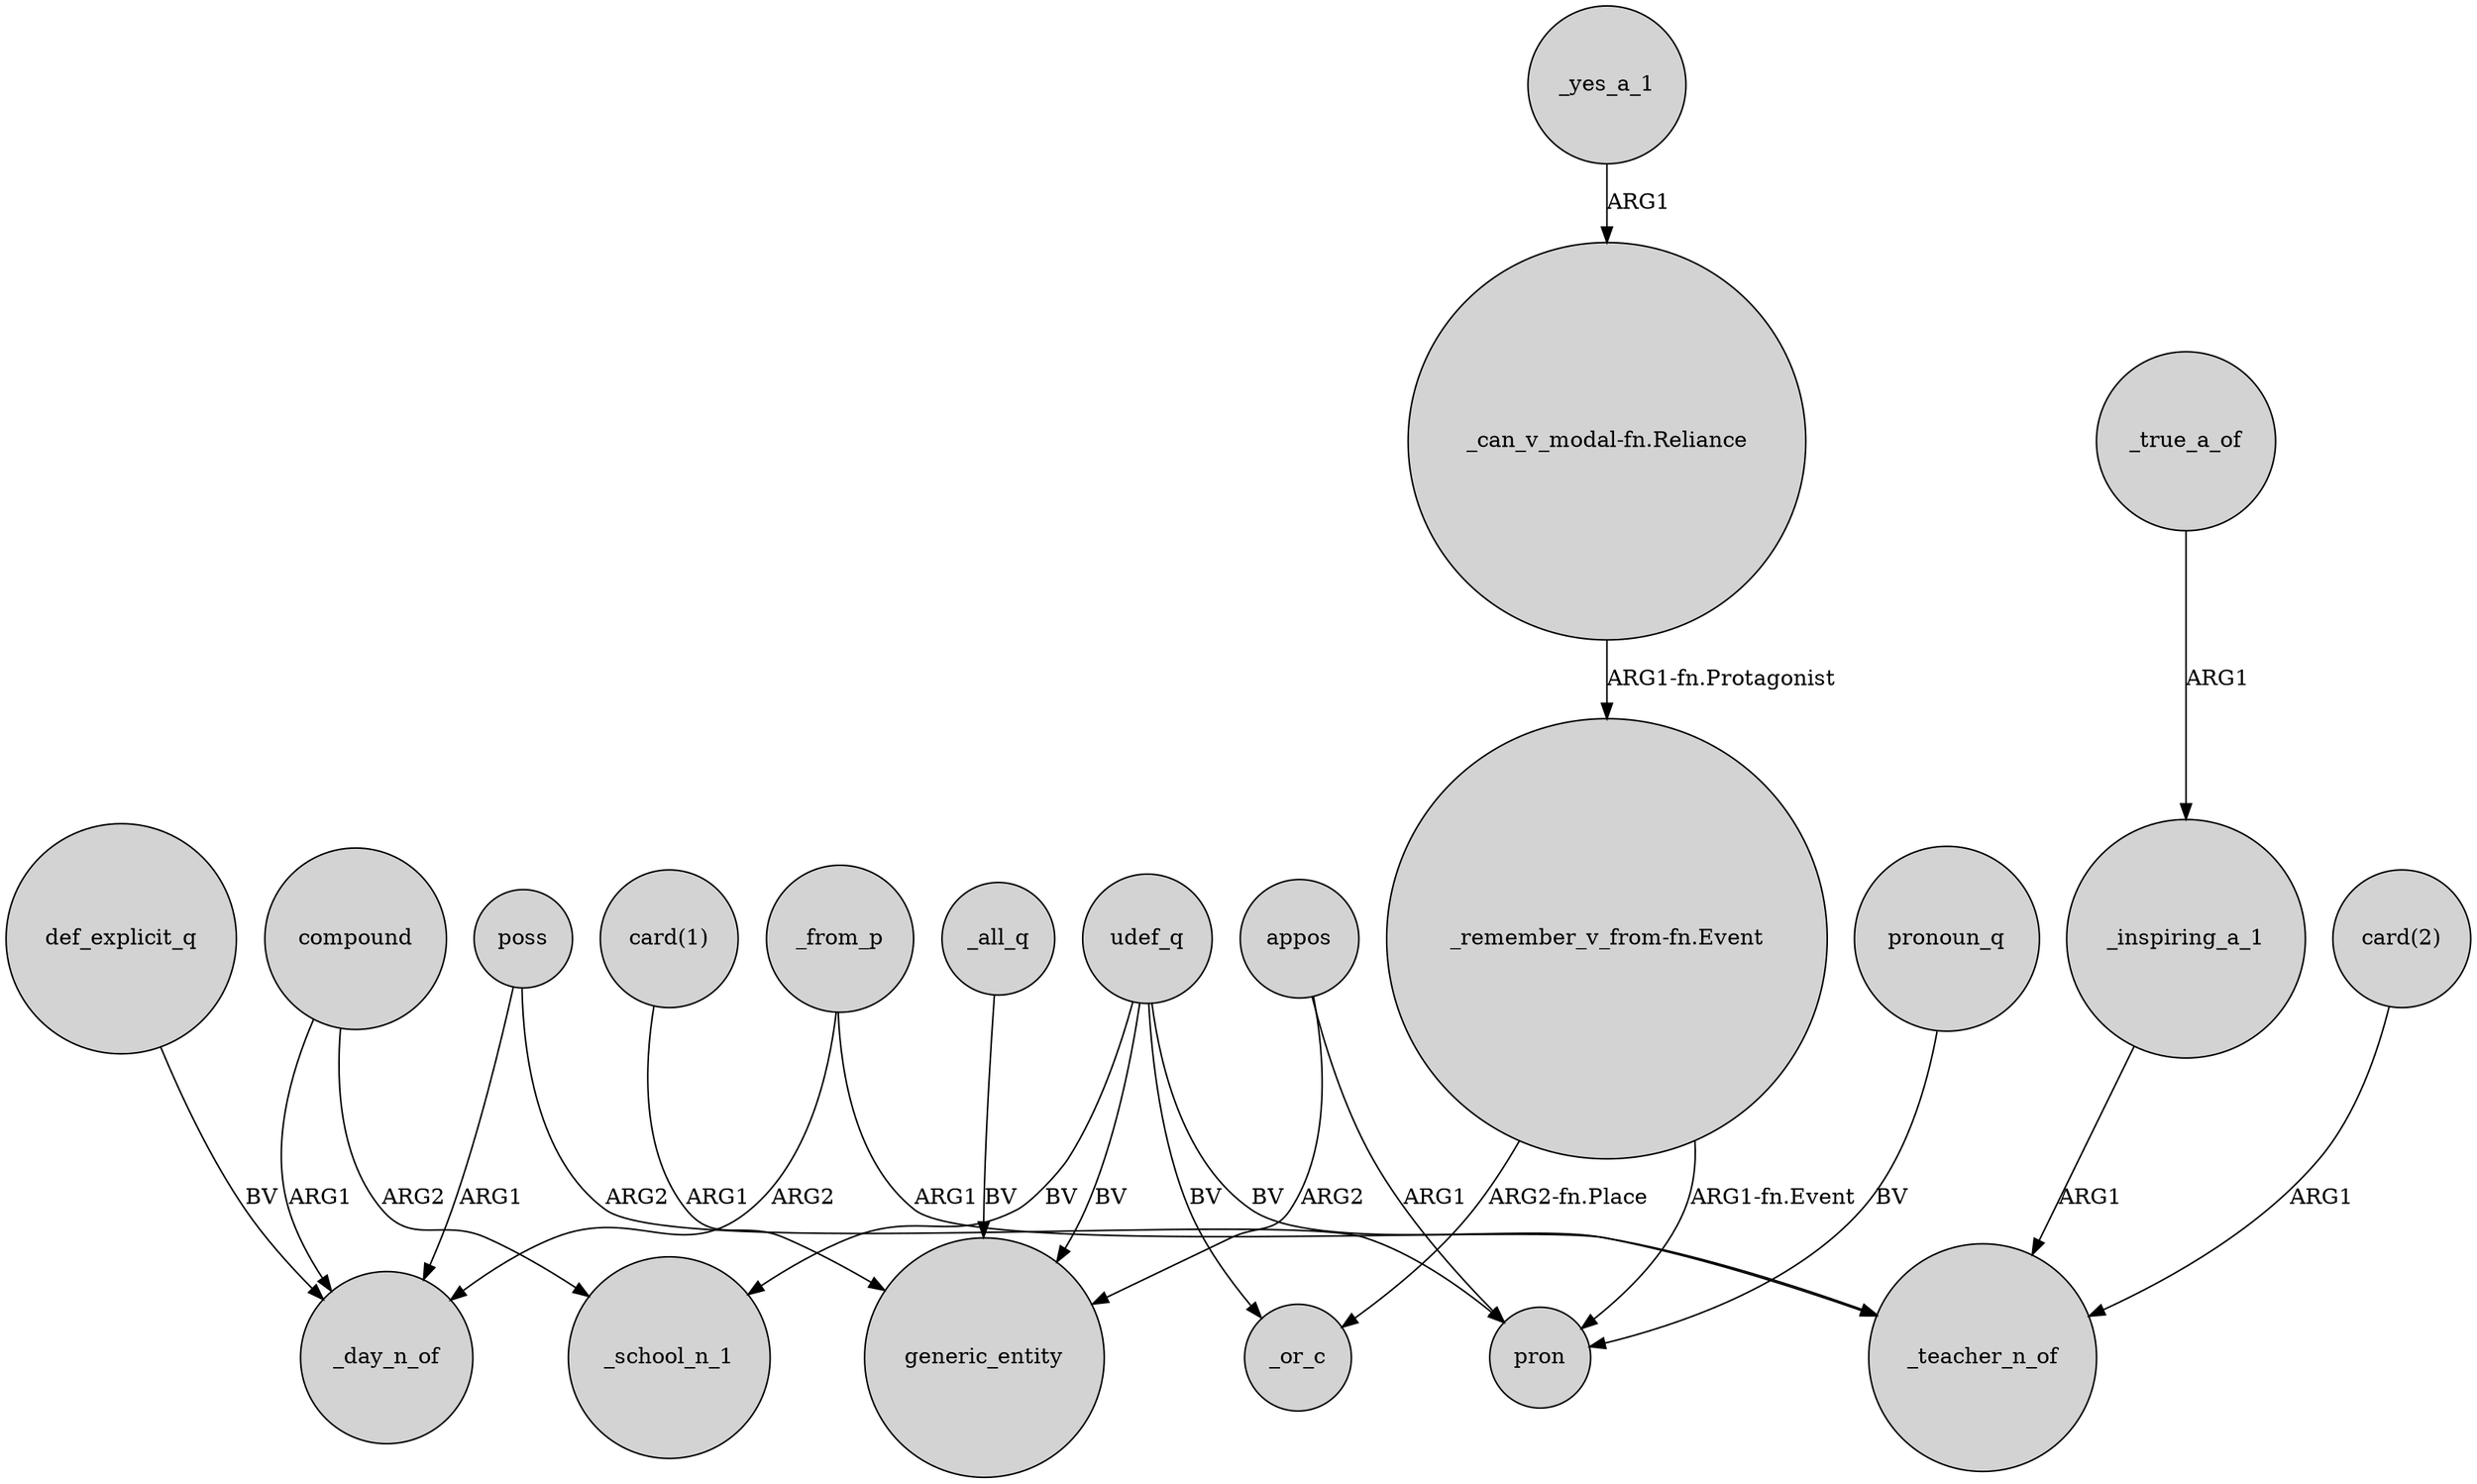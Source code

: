 digraph {
	node [shape=circle style=filled]
	_from_p -> _day_n_of [label=ARG2]
	def_explicit_q -> _day_n_of [label=BV]
	"card(1)" -> generic_entity [label=ARG1]
	_true_a_of -> _inspiring_a_1 [label=ARG1]
	udef_q -> _teacher_n_of [label=BV]
	compound -> _school_n_1 [label=ARG2]
	_from_p -> _teacher_n_of [label=ARG1]
	udef_q -> _school_n_1 [label=BV]
	udef_q -> generic_entity [label=BV]
	"card(2)" -> _teacher_n_of [label=ARG1]
	_all_q -> generic_entity [label=BV]
	"_remember_v_from-fn.Event" -> pron [label="ARG1-fn.Event"]
	udef_q -> _or_c [label=BV]
	poss -> _day_n_of [label=ARG1]
	pronoun_q -> pron [label=BV]
	poss -> pron [label=ARG2]
	appos -> generic_entity [label=ARG2]
	appos -> pron [label=ARG1]
	"_can_v_modal-fn.Reliance" -> "_remember_v_from-fn.Event" [label="ARG1-fn.Protagonist"]
	compound -> _day_n_of [label=ARG1]
	_inspiring_a_1 -> _teacher_n_of [label=ARG1]
	"_remember_v_from-fn.Event" -> _or_c [label="ARG2-fn.Place"]
	_yes_a_1 -> "_can_v_modal-fn.Reliance" [label=ARG1]
}
